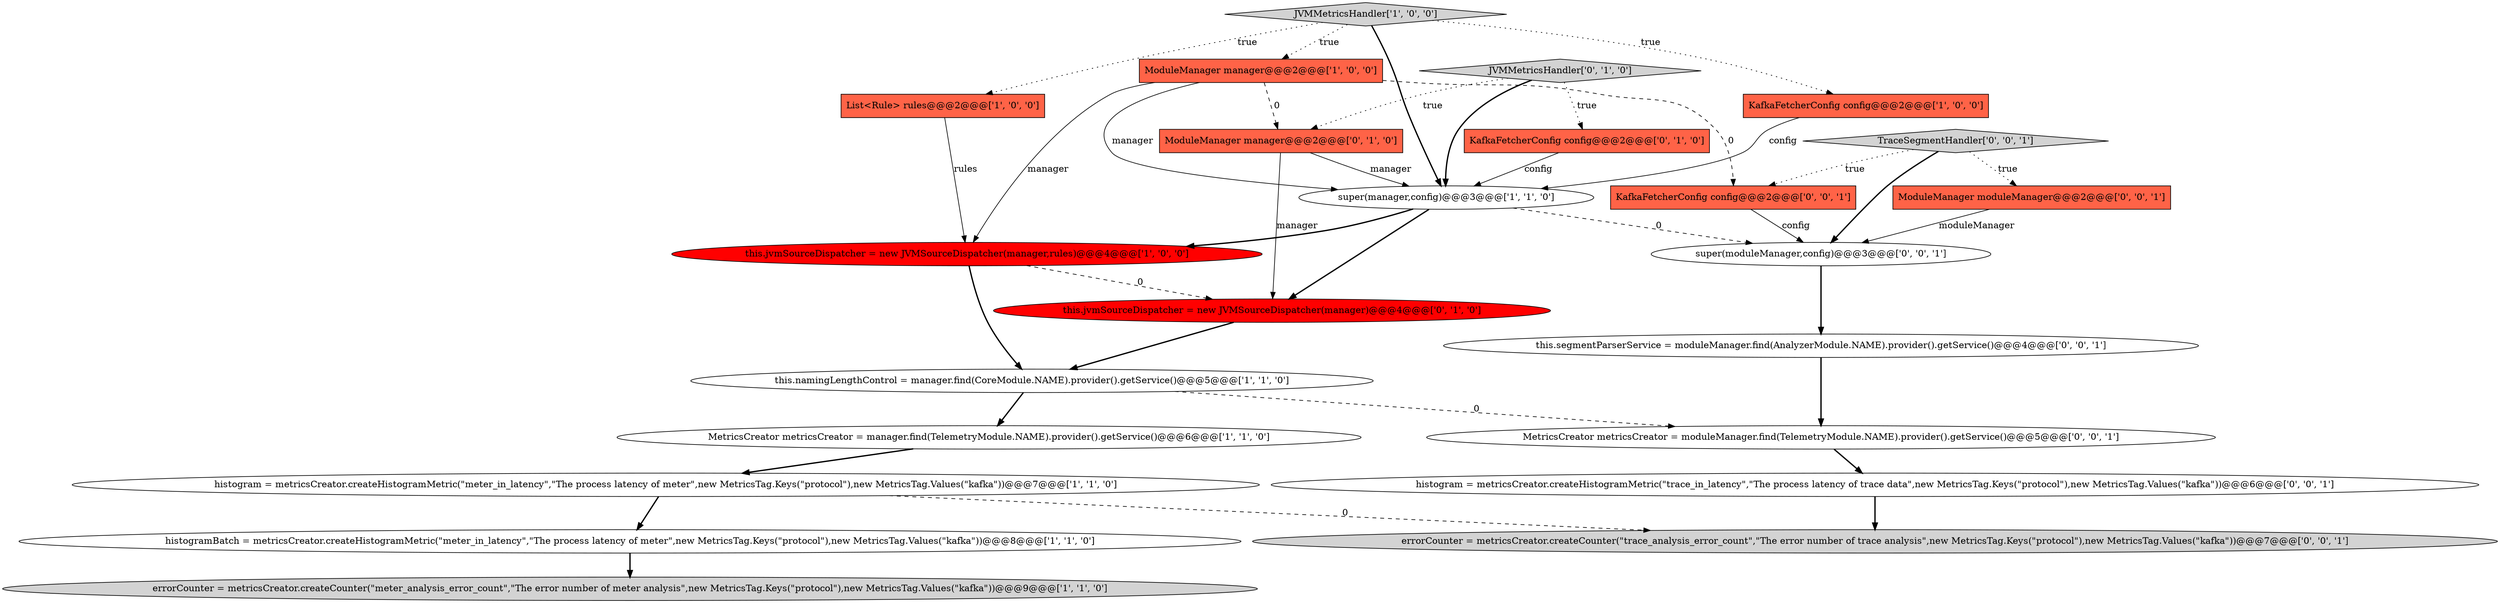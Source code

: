 digraph {
10 [style = filled, label = "histogramBatch = metricsCreator.createHistogramMetric(\"meter_in_latency\",\"The process latency of meter\",new MetricsTag.Keys(\"protocol\"),new MetricsTag.Values(\"kafka\"))@@@8@@@['1', '1', '0']", fillcolor = white, shape = ellipse image = "AAA0AAABBB1BBB"];
16 [style = filled, label = "super(moduleManager,config)@@@3@@@['0', '0', '1']", fillcolor = white, shape = ellipse image = "AAA0AAABBB3BBB"];
0 [style = filled, label = "super(manager,config)@@@3@@@['1', '1', '0']", fillcolor = white, shape = ellipse image = "AAA0AAABBB1BBB"];
12 [style = filled, label = "JVMMetricsHandler['0', '1', '0']", fillcolor = lightgray, shape = diamond image = "AAA0AAABBB2BBB"];
17 [style = filled, label = "this.segmentParserService = moduleManager.find(AnalyzerModule.NAME).provider().getService()@@@4@@@['0', '0', '1']", fillcolor = white, shape = ellipse image = "AAA0AAABBB3BBB"];
8 [style = filled, label = "JVMMetricsHandler['1', '0', '0']", fillcolor = lightgray, shape = diamond image = "AAA0AAABBB1BBB"];
22 [style = filled, label = "TraceSegmentHandler['0', '0', '1']", fillcolor = lightgray, shape = diamond image = "AAA0AAABBB3BBB"];
2 [style = filled, label = "List<Rule> rules@@@2@@@['1', '0', '0']", fillcolor = tomato, shape = box image = "AAA0AAABBB1BBB"];
11 [style = filled, label = "KafkaFetcherConfig config@@@2@@@['0', '1', '0']", fillcolor = tomato, shape = box image = "AAA0AAABBB2BBB"];
13 [style = filled, label = "this.jvmSourceDispatcher = new JVMSourceDispatcher(manager)@@@4@@@['0', '1', '0']", fillcolor = red, shape = ellipse image = "AAA1AAABBB2BBB"];
5 [style = filled, label = "histogram = metricsCreator.createHistogramMetric(\"meter_in_latency\",\"The process latency of meter\",new MetricsTag.Keys(\"protocol\"),new MetricsTag.Values(\"kafka\"))@@@7@@@['1', '1', '0']", fillcolor = white, shape = ellipse image = "AAA0AAABBB1BBB"];
1 [style = filled, label = "KafkaFetcherConfig config@@@2@@@['1', '0', '0']", fillcolor = tomato, shape = box image = "AAA0AAABBB1BBB"];
20 [style = filled, label = "KafkaFetcherConfig config@@@2@@@['0', '0', '1']", fillcolor = tomato, shape = box image = "AAA0AAABBB3BBB"];
21 [style = filled, label = "errorCounter = metricsCreator.createCounter(\"trace_analysis_error_count\",\"The error number of trace analysis\",new MetricsTag.Keys(\"protocol\"),new MetricsTag.Values(\"kafka\"))@@@7@@@['0', '0', '1']", fillcolor = lightgray, shape = ellipse image = "AAA0AAABBB3BBB"];
14 [style = filled, label = "ModuleManager manager@@@2@@@['0', '1', '0']", fillcolor = tomato, shape = box image = "AAA1AAABBB2BBB"];
6 [style = filled, label = "errorCounter = metricsCreator.createCounter(\"meter_analysis_error_count\",\"The error number of meter analysis\",new MetricsTag.Keys(\"protocol\"),new MetricsTag.Values(\"kafka\"))@@@9@@@['1', '1', '0']", fillcolor = lightgray, shape = ellipse image = "AAA0AAABBB1BBB"];
15 [style = filled, label = "histogram = metricsCreator.createHistogramMetric(\"trace_in_latency\",\"The process latency of trace data\",new MetricsTag.Keys(\"protocol\"),new MetricsTag.Values(\"kafka\"))@@@6@@@['0', '0', '1']", fillcolor = white, shape = ellipse image = "AAA0AAABBB3BBB"];
3 [style = filled, label = "ModuleManager manager@@@2@@@['1', '0', '0']", fillcolor = tomato, shape = box image = "AAA1AAABBB1BBB"];
9 [style = filled, label = "MetricsCreator metricsCreator = manager.find(TelemetryModule.NAME).provider().getService()@@@6@@@['1', '1', '0']", fillcolor = white, shape = ellipse image = "AAA0AAABBB1BBB"];
18 [style = filled, label = "MetricsCreator metricsCreator = moduleManager.find(TelemetryModule.NAME).provider().getService()@@@5@@@['0', '0', '1']", fillcolor = white, shape = ellipse image = "AAA0AAABBB3BBB"];
4 [style = filled, label = "this.namingLengthControl = manager.find(CoreModule.NAME).provider().getService()@@@5@@@['1', '1', '0']", fillcolor = white, shape = ellipse image = "AAA0AAABBB1BBB"];
7 [style = filled, label = "this.jvmSourceDispatcher = new JVMSourceDispatcher(manager,rules)@@@4@@@['1', '0', '0']", fillcolor = red, shape = ellipse image = "AAA1AAABBB1BBB"];
19 [style = filled, label = "ModuleManager moduleManager@@@2@@@['0', '0', '1']", fillcolor = tomato, shape = box image = "AAA0AAABBB3BBB"];
4->9 [style = bold, label=""];
5->10 [style = bold, label=""];
4->18 [style = dashed, label="0"];
14->13 [style = solid, label="manager"];
22->19 [style = dotted, label="true"];
0->13 [style = bold, label=""];
22->16 [style = bold, label=""];
15->21 [style = bold, label=""];
8->2 [style = dotted, label="true"];
3->7 [style = solid, label="manager"];
20->16 [style = solid, label="config"];
18->15 [style = bold, label=""];
0->16 [style = dashed, label="0"];
11->0 [style = solid, label="config"];
19->16 [style = solid, label="moduleManager"];
7->4 [style = bold, label=""];
16->17 [style = bold, label=""];
12->0 [style = bold, label=""];
10->6 [style = bold, label=""];
8->3 [style = dotted, label="true"];
0->7 [style = bold, label=""];
12->11 [style = dotted, label="true"];
8->0 [style = bold, label=""];
8->1 [style = dotted, label="true"];
12->14 [style = dotted, label="true"];
22->20 [style = dotted, label="true"];
3->0 [style = solid, label="manager"];
3->20 [style = dashed, label="0"];
7->13 [style = dashed, label="0"];
9->5 [style = bold, label=""];
14->0 [style = solid, label="manager"];
5->21 [style = dashed, label="0"];
2->7 [style = solid, label="rules"];
3->14 [style = dashed, label="0"];
17->18 [style = bold, label=""];
13->4 [style = bold, label=""];
1->0 [style = solid, label="config"];
}
